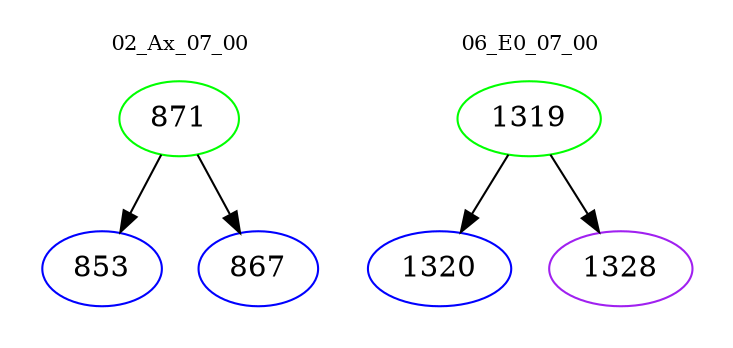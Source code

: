digraph{
subgraph cluster_0 {
color = white
label = "02_Ax_07_00";
fontsize=10;
T0_871 [label="871", color="green"]
T0_871 -> T0_853 [color="black"]
T0_853 [label="853", color="blue"]
T0_871 -> T0_867 [color="black"]
T0_867 [label="867", color="blue"]
}
subgraph cluster_1 {
color = white
label = "06_E0_07_00";
fontsize=10;
T1_1319 [label="1319", color="green"]
T1_1319 -> T1_1320 [color="black"]
T1_1320 [label="1320", color="blue"]
T1_1319 -> T1_1328 [color="black"]
T1_1328 [label="1328", color="purple"]
}
}
